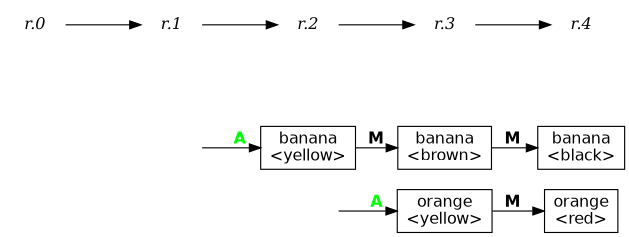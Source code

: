 digraph G {

rankdir=LR
ranksep="0.3 equally"
size=4.2

node [ shape="box" fontname="Helvetica"] 
edge [ fontname="Helvetica-Bold" ]

node [shape="box" group=h]
h2 -> h3 [label="A" fontcolor="green"]
h3 -> h4 [label="M"]
h2 [ shape="none" label = "" ]
h3 [ label = "orange\n<yellow>" ]
h4 [ label = "orange\n<red>" ]

node [shape="box" group=g ]
g1 -> g2 [label="A" fontcolor="green"]
g2 -> g3 [label="M"]
g3 -> g4 [label="M"]
g1 [ shape = "none" label = ""]
g2 [ label = "banana\n<yellow>" ]
g3 [ label = "banana\n<brown>" ]
g4 [ label = "banana\n<black>" ]

node [shape="box"]
f3 [ shape = "none" label="" ]

node [shape="plaintext" fontname="Times-Italic"]
"r.0" -> "r.1" -> "r.2" -> "r.3" -> "r.4"

{ rank=same f3 h3 g3 "r.3" }

}
